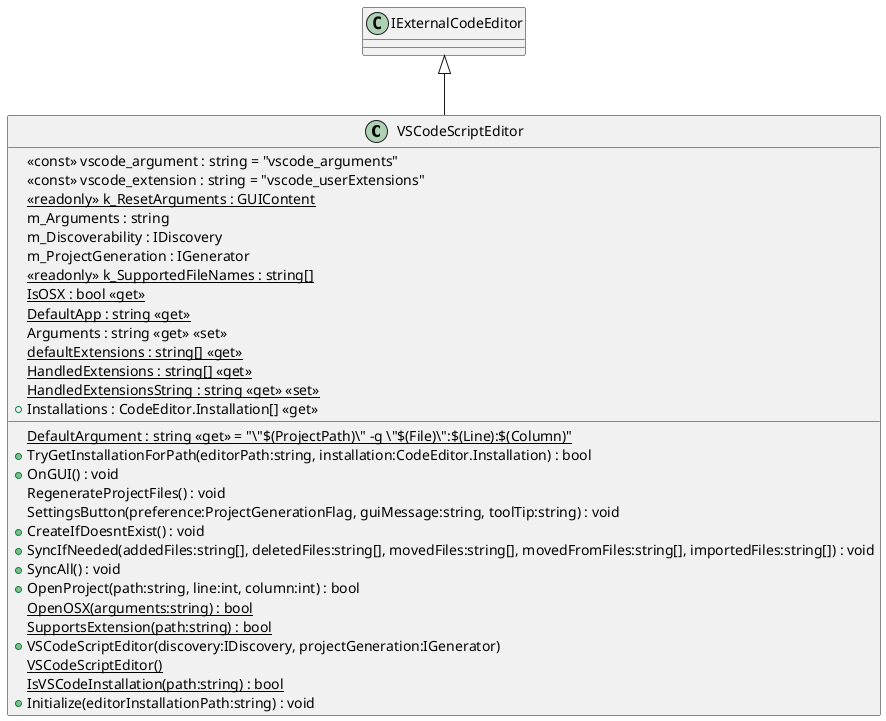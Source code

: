 @startuml
class VSCodeScriptEditor {
    <<const>> vscode_argument : string = "vscode_arguments"
    <<const>> vscode_extension : string = "vscode_userExtensions"
    {static} <<readonly>> k_ResetArguments : GUIContent
    m_Arguments : string
    m_Discoverability : IDiscovery
    m_ProjectGeneration : IGenerator
    {static} <<readonly>> k_SupportedFileNames : string[]
    {static} IsOSX : bool <<get>>
    {static} DefaultApp : string <<get>>
    {static} DefaultArgument : string <<get>> = "\"$(ProjectPath)\" -g \"$(File)\":$(Line):$(Column)"
    Arguments : string <<get>> <<set>>
    {static} defaultExtensions : string[] <<get>>
    {static} HandledExtensions : string[] <<get>>
    {static} HandledExtensionsString : string <<get>> <<set>>
    + TryGetInstallationForPath(editorPath:string, installation:CodeEditor.Installation) : bool
    + OnGUI() : void
    RegenerateProjectFiles() : void
    SettingsButton(preference:ProjectGenerationFlag, guiMessage:string, toolTip:string) : void
    + CreateIfDoesntExist() : void
    + SyncIfNeeded(addedFiles:string[], deletedFiles:string[], movedFiles:string[], movedFromFiles:string[], importedFiles:string[]) : void
    + SyncAll() : void
    + OpenProject(path:string, line:int, column:int) : bool
    {static} OpenOSX(arguments:string) : bool
    {static} SupportsExtension(path:string) : bool
    + Installations : CodeEditor.Installation[] <<get>>
    + VSCodeScriptEditor(discovery:IDiscovery, projectGeneration:IGenerator)
    {static} VSCodeScriptEditor()
    {static} IsVSCodeInstallation(path:string) : bool
    + Initialize(editorInstallationPath:string) : void
}
IExternalCodeEditor <|-- VSCodeScriptEditor
@enduml
